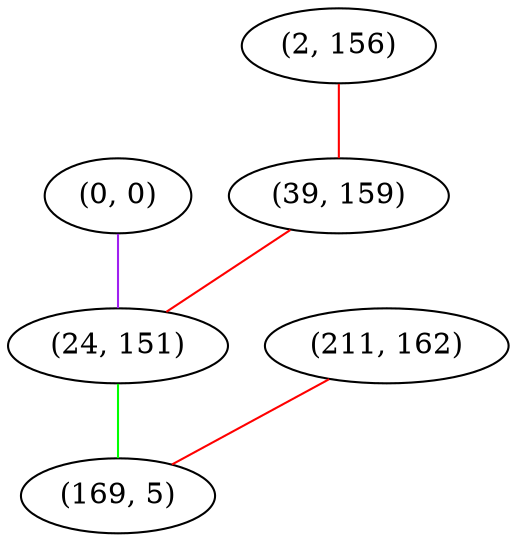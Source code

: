 graph "" {
"(0, 0)";
"(2, 156)";
"(211, 162)";
"(39, 159)";
"(24, 151)";
"(169, 5)";
"(0, 0)" -- "(24, 151)"  [color=purple, key=0, weight=4];
"(2, 156)" -- "(39, 159)"  [color=red, key=0, weight=1];
"(211, 162)" -- "(169, 5)"  [color=red, key=0, weight=1];
"(39, 159)" -- "(24, 151)"  [color=red, key=0, weight=1];
"(24, 151)" -- "(169, 5)"  [color=green, key=0, weight=2];
}
